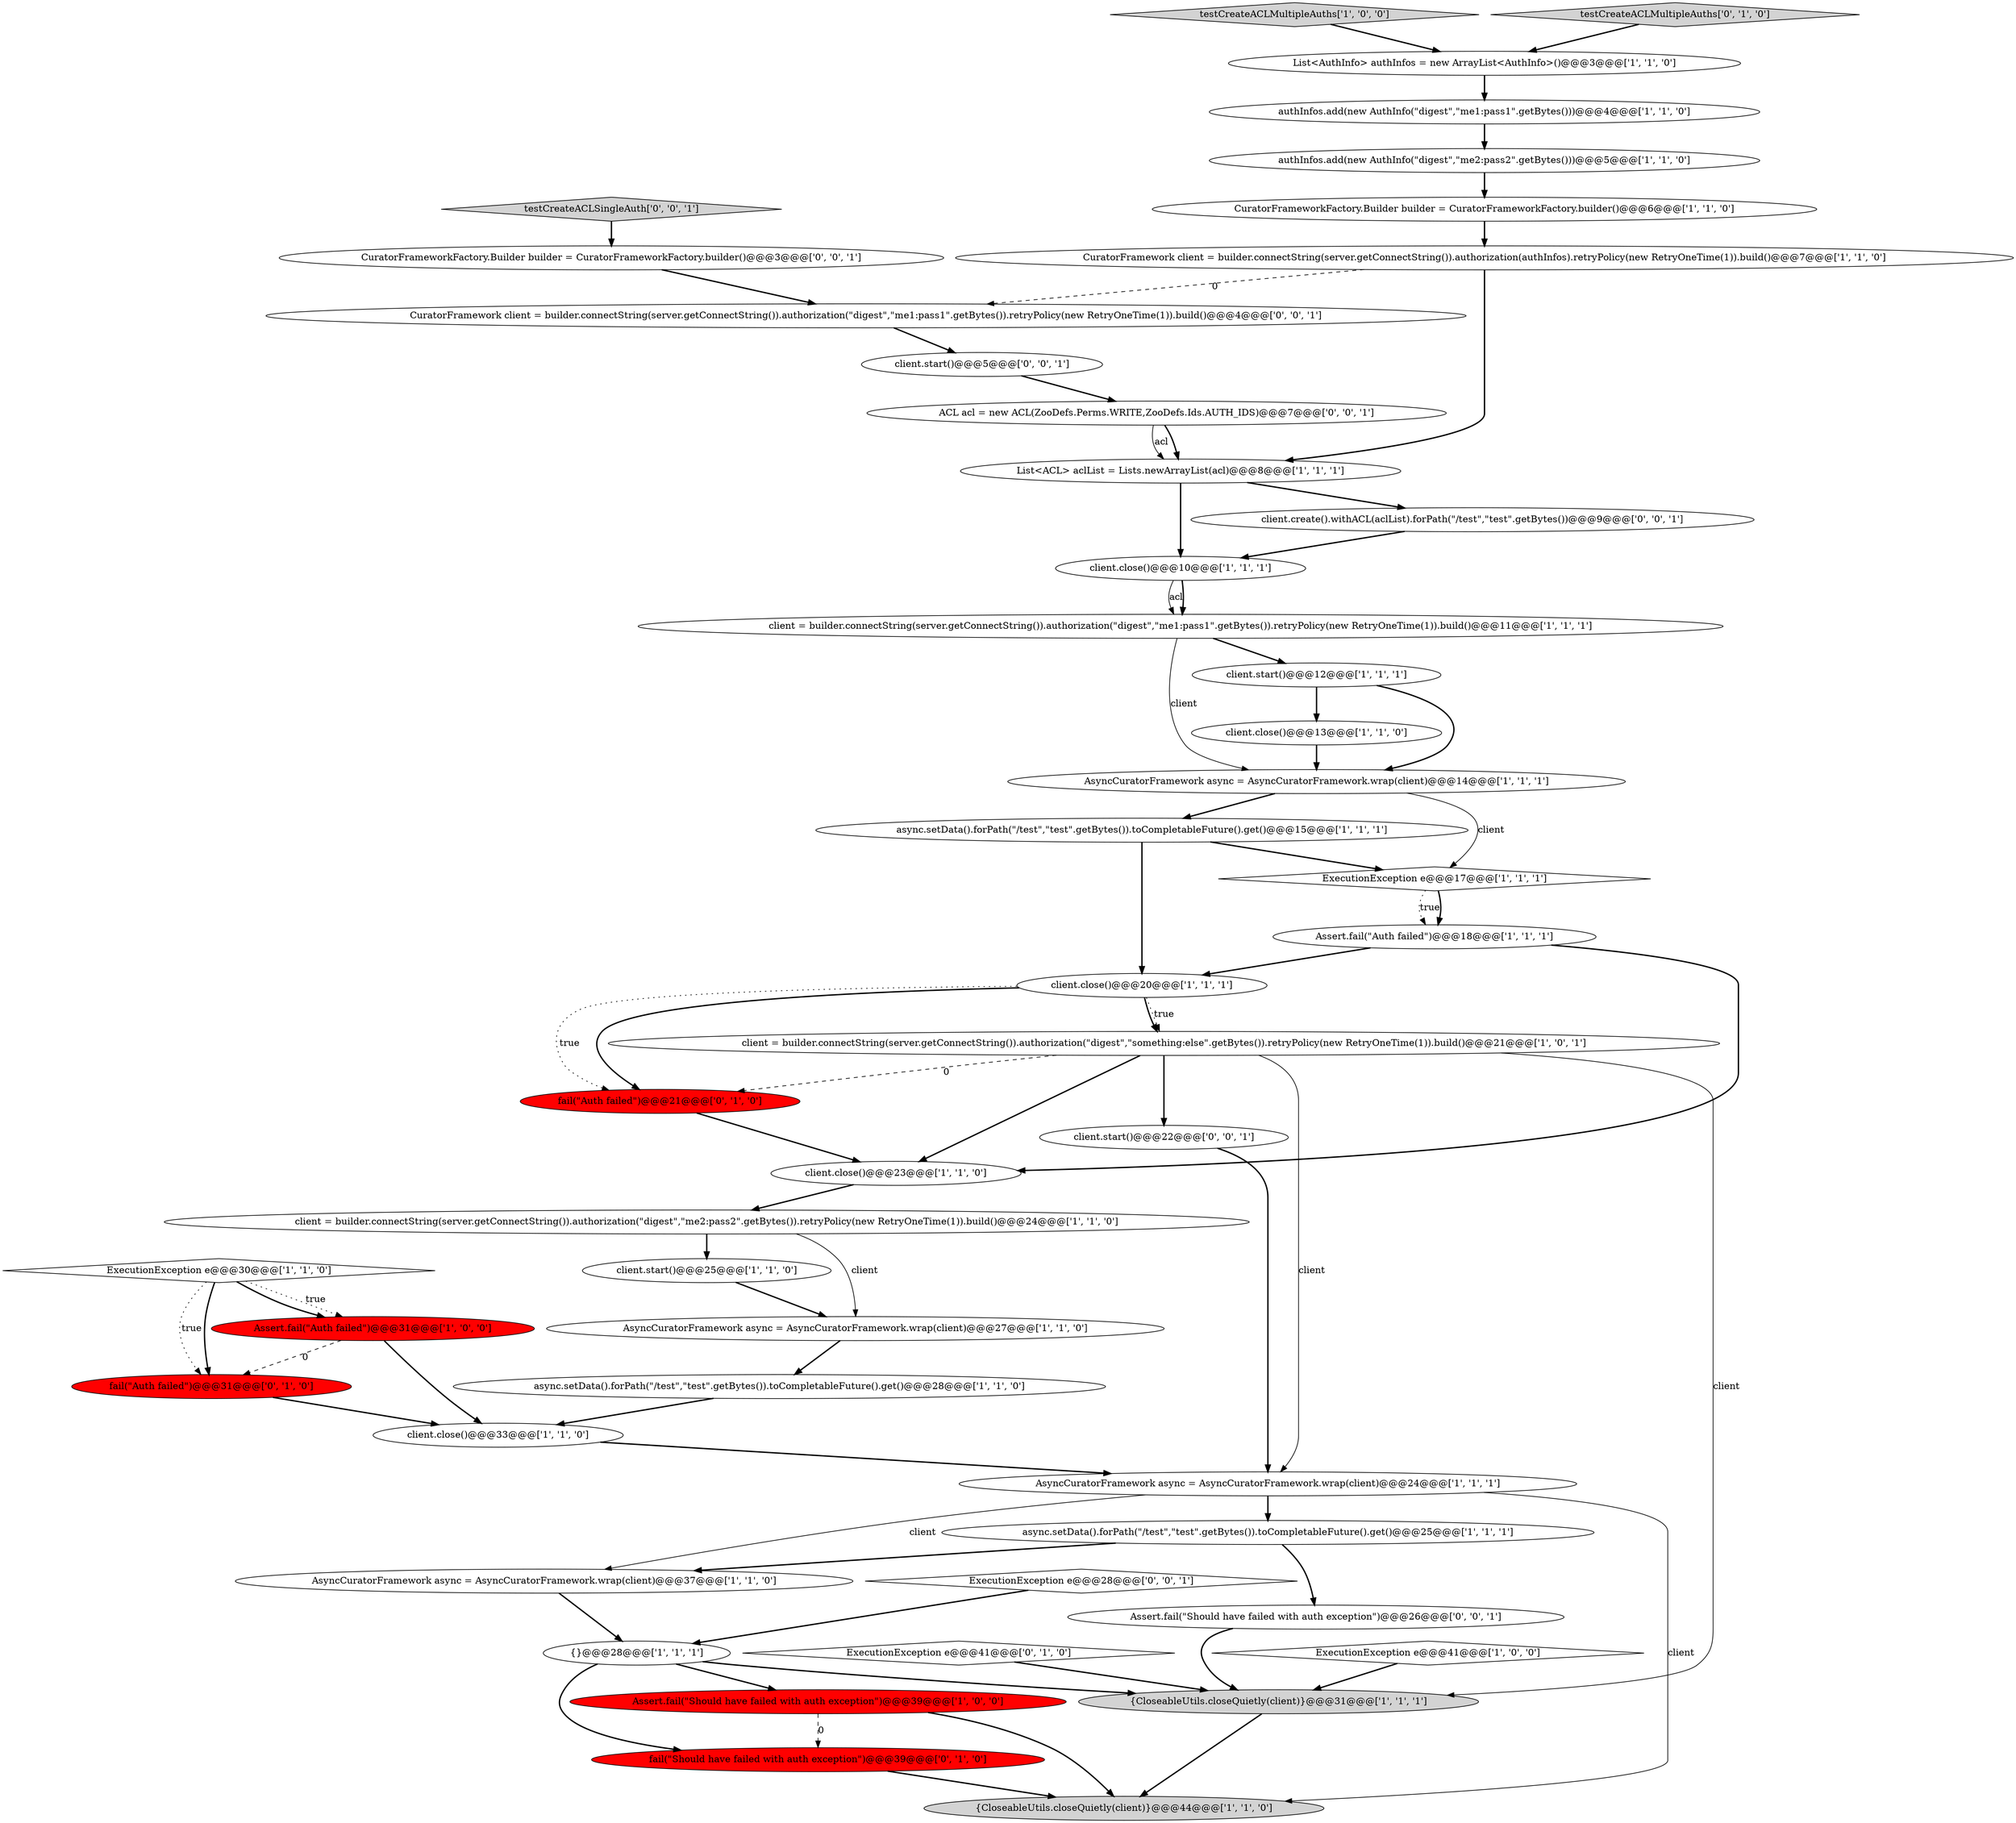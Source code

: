 digraph {
28 [style = filled, label = "Assert.fail(\"Should have failed with auth exception\")@@@39@@@['1', '0', '0']", fillcolor = red, shape = ellipse image = "AAA1AAABBB1BBB"];
24 [style = filled, label = "AsyncCuratorFramework async = AsyncCuratorFramework.wrap(client)@@@37@@@['1', '1', '0']", fillcolor = white, shape = ellipse image = "AAA0AAABBB1BBB"];
13 [style = filled, label = "List<AuthInfo> authInfos = new ArrayList<AuthInfo>()@@@3@@@['1', '1', '0']", fillcolor = white, shape = ellipse image = "AAA0AAABBB1BBB"];
18 [style = filled, label = "client = builder.connectString(server.getConnectString()).authorization(\"digest\",\"me1:pass1\".getBytes()).retryPolicy(new RetryOneTime(1)).build()@@@11@@@['1', '1', '1']", fillcolor = white, shape = ellipse image = "AAA0AAABBB1BBB"];
2 [style = filled, label = "Assert.fail(\"Auth failed\")@@@18@@@['1', '1', '1']", fillcolor = white, shape = ellipse image = "AAA0AAABBB1BBB"];
29 [style = filled, label = "async.setData().forPath(\"/test\",\"test\".getBytes()).toCompletableFuture().get()@@@28@@@['1', '1', '0']", fillcolor = white, shape = ellipse image = "AAA0AAABBB1BBB"];
5 [style = filled, label = "{CloseableUtils.closeQuietly(client)}@@@44@@@['1', '1', '0']", fillcolor = lightgray, shape = ellipse image = "AAA0AAABBB1BBB"];
31 [style = filled, label = "{}@@@28@@@['1', '1', '1']", fillcolor = white, shape = ellipse image = "AAA0AAABBB1BBB"];
35 [style = filled, label = "fail(\"Auth failed\")@@@21@@@['0', '1', '0']", fillcolor = red, shape = ellipse image = "AAA1AAABBB2BBB"];
41 [style = filled, label = "CuratorFramework client = builder.connectString(server.getConnectString()).authorization(\"digest\",\"me1:pass1\".getBytes()).retryPolicy(new RetryOneTime(1)).build()@@@4@@@['0', '0', '1']", fillcolor = white, shape = ellipse image = "AAA0AAABBB3BBB"];
9 [style = filled, label = "authInfos.add(new AuthInfo(\"digest\",\"me1:pass1\".getBytes()))@@@4@@@['1', '1', '0']", fillcolor = white, shape = ellipse image = "AAA0AAABBB1BBB"];
17 [style = filled, label = "async.setData().forPath(\"/test\",\"test\".getBytes()).toCompletableFuture().get()@@@15@@@['1', '1', '1']", fillcolor = white, shape = ellipse image = "AAA0AAABBB1BBB"];
39 [style = filled, label = "client.start()@@@22@@@['0', '0', '1']", fillcolor = white, shape = ellipse image = "AAA0AAABBB3BBB"];
40 [style = filled, label = "ACL acl = new ACL(ZooDefs.Perms.WRITE,ZooDefs.Ids.AUTH_IDS)@@@7@@@['0', '0', '1']", fillcolor = white, shape = ellipse image = "AAA0AAABBB3BBB"];
30 [style = filled, label = "client = builder.connectString(server.getConnectString()).authorization(\"digest\",\"something:else\".getBytes()).retryPolicy(new RetryOneTime(1)).build()@@@21@@@['1', '0', '1']", fillcolor = white, shape = ellipse image = "AAA0AAABBB1BBB"];
11 [style = filled, label = "AsyncCuratorFramework async = AsyncCuratorFramework.wrap(client)@@@27@@@['1', '1', '0']", fillcolor = white, shape = ellipse image = "AAA0AAABBB1BBB"];
27 [style = filled, label = "client.start()@@@12@@@['1', '1', '1']", fillcolor = white, shape = ellipse image = "AAA0AAABBB1BBB"];
32 [style = filled, label = "async.setData().forPath(\"/test\",\"test\".getBytes()).toCompletableFuture().get()@@@25@@@['1', '1', '1']", fillcolor = white, shape = ellipse image = "AAA0AAABBB1BBB"];
26 [style = filled, label = "Assert.fail(\"Auth failed\")@@@31@@@['1', '0', '0']", fillcolor = red, shape = ellipse image = "AAA1AAABBB1BBB"];
38 [style = filled, label = "client.start()@@@5@@@['0', '0', '1']", fillcolor = white, shape = ellipse image = "AAA0AAABBB3BBB"];
42 [style = filled, label = "ExecutionException e@@@28@@@['0', '0', '1']", fillcolor = white, shape = diamond image = "AAA0AAABBB3BBB"];
3 [style = filled, label = "AsyncCuratorFramework async = AsyncCuratorFramework.wrap(client)@@@24@@@['1', '1', '1']", fillcolor = white, shape = ellipse image = "AAA0AAABBB1BBB"];
46 [style = filled, label = "CuratorFrameworkFactory.Builder builder = CuratorFrameworkFactory.builder()@@@3@@@['0', '0', '1']", fillcolor = white, shape = ellipse image = "AAA0AAABBB3BBB"];
23 [style = filled, label = "ExecutionException e@@@17@@@['1', '1', '1']", fillcolor = white, shape = diamond image = "AAA0AAABBB1BBB"];
33 [style = filled, label = "fail(\"Should have failed with auth exception\")@@@39@@@['0', '1', '0']", fillcolor = red, shape = ellipse image = "AAA1AAABBB2BBB"];
14 [style = filled, label = "client.close()@@@13@@@['1', '1', '0']", fillcolor = white, shape = ellipse image = "AAA0AAABBB1BBB"];
16 [style = filled, label = "testCreateACLMultipleAuths['1', '0', '0']", fillcolor = lightgray, shape = diamond image = "AAA0AAABBB1BBB"];
25 [style = filled, label = "client.close()@@@23@@@['1', '1', '0']", fillcolor = white, shape = ellipse image = "AAA0AAABBB1BBB"];
22 [style = filled, label = "client.close()@@@33@@@['1', '1', '0']", fillcolor = white, shape = ellipse image = "AAA0AAABBB1BBB"];
45 [style = filled, label = "testCreateACLSingleAuth['0', '0', '1']", fillcolor = lightgray, shape = diamond image = "AAA0AAABBB3BBB"];
34 [style = filled, label = "ExecutionException e@@@41@@@['0', '1', '0']", fillcolor = white, shape = diamond image = "AAA0AAABBB2BBB"];
20 [style = filled, label = "{CloseableUtils.closeQuietly(client)}@@@31@@@['1', '1', '1']", fillcolor = lightgray, shape = ellipse image = "AAA0AAABBB1BBB"];
6 [style = filled, label = "client.start()@@@25@@@['1', '1', '0']", fillcolor = white, shape = ellipse image = "AAA0AAABBB1BBB"];
43 [style = filled, label = "Assert.fail(\"Should have failed with auth exception\")@@@26@@@['0', '0', '1']", fillcolor = white, shape = ellipse image = "AAA0AAABBB3BBB"];
8 [style = filled, label = "ExecutionException e@@@30@@@['1', '1', '0']", fillcolor = white, shape = diamond image = "AAA0AAABBB1BBB"];
21 [style = filled, label = "CuratorFrameworkFactory.Builder builder = CuratorFrameworkFactory.builder()@@@6@@@['1', '1', '0']", fillcolor = white, shape = ellipse image = "AAA0AAABBB1BBB"];
15 [style = filled, label = "client.close()@@@20@@@['1', '1', '1']", fillcolor = white, shape = ellipse image = "AAA0AAABBB1BBB"];
4 [style = filled, label = "List<ACL> aclList = Lists.newArrayList(acl)@@@8@@@['1', '1', '1']", fillcolor = white, shape = ellipse image = "AAA0AAABBB1BBB"];
44 [style = filled, label = "client.create().withACL(aclList).forPath(\"/test\",\"test\".getBytes())@@@9@@@['0', '0', '1']", fillcolor = white, shape = ellipse image = "AAA0AAABBB3BBB"];
10 [style = filled, label = "client = builder.connectString(server.getConnectString()).authorization(\"digest\",\"me2:pass2\".getBytes()).retryPolicy(new RetryOneTime(1)).build()@@@24@@@['1', '1', '0']", fillcolor = white, shape = ellipse image = "AAA0AAABBB1BBB"];
12 [style = filled, label = "CuratorFramework client = builder.connectString(server.getConnectString()).authorization(authInfos).retryPolicy(new RetryOneTime(1)).build()@@@7@@@['1', '1', '0']", fillcolor = white, shape = ellipse image = "AAA0AAABBB1BBB"];
36 [style = filled, label = "fail(\"Auth failed\")@@@31@@@['0', '1', '0']", fillcolor = red, shape = ellipse image = "AAA1AAABBB2BBB"];
37 [style = filled, label = "testCreateACLMultipleAuths['0', '1', '0']", fillcolor = lightgray, shape = diamond image = "AAA0AAABBB2BBB"];
7 [style = filled, label = "authInfos.add(new AuthInfo(\"digest\",\"me2:pass2\".getBytes()))@@@5@@@['1', '1', '0']", fillcolor = white, shape = ellipse image = "AAA0AAABBB1BBB"];
1 [style = filled, label = "client.close()@@@10@@@['1', '1', '1']", fillcolor = white, shape = ellipse image = "AAA0AAABBB1BBB"];
19 [style = filled, label = "ExecutionException e@@@41@@@['1', '0', '0']", fillcolor = white, shape = diamond image = "AAA0AAABBB1BBB"];
0 [style = filled, label = "AsyncCuratorFramework async = AsyncCuratorFramework.wrap(client)@@@14@@@['1', '1', '1']", fillcolor = white, shape = ellipse image = "AAA0AAABBB1BBB"];
40->4 [style = bold, label=""];
8->26 [style = dotted, label="true"];
28->33 [style = dashed, label="0"];
16->13 [style = bold, label=""];
3->5 [style = solid, label="client"];
28->5 [style = bold, label=""];
34->20 [style = bold, label=""];
27->14 [style = bold, label=""];
27->0 [style = bold, label=""];
1->18 [style = solid, label="acl"];
0->17 [style = bold, label=""];
30->3 [style = solid, label="client"];
19->20 [style = bold, label=""];
30->35 [style = dashed, label="0"];
10->11 [style = solid, label="client"];
43->20 [style = bold, label=""];
11->29 [style = bold, label=""];
39->3 [style = bold, label=""];
30->25 [style = bold, label=""];
1->18 [style = bold, label=""];
42->31 [style = bold, label=""];
15->35 [style = dotted, label="true"];
15->30 [style = bold, label=""];
33->5 [style = bold, label=""];
32->43 [style = bold, label=""];
9->7 [style = bold, label=""];
10->6 [style = bold, label=""];
17->23 [style = bold, label=""];
4->44 [style = bold, label=""];
15->35 [style = bold, label=""];
26->22 [style = bold, label=""];
46->41 [style = bold, label=""];
23->2 [style = dotted, label="true"];
20->5 [style = bold, label=""];
12->41 [style = dashed, label="0"];
21->12 [style = bold, label=""];
35->25 [style = bold, label=""];
15->30 [style = dotted, label="true"];
22->3 [style = bold, label=""];
8->36 [style = bold, label=""];
40->4 [style = solid, label="acl"];
14->0 [style = bold, label=""];
12->4 [style = bold, label=""];
18->27 [style = bold, label=""];
24->31 [style = bold, label=""];
0->23 [style = solid, label="client"];
31->33 [style = bold, label=""];
6->11 [style = bold, label=""];
3->24 [style = solid, label="client"];
2->15 [style = bold, label=""];
17->15 [style = bold, label=""];
7->21 [style = bold, label=""];
30->39 [style = bold, label=""];
25->10 [style = bold, label=""];
41->38 [style = bold, label=""];
4->1 [style = bold, label=""];
44->1 [style = bold, label=""];
13->9 [style = bold, label=""];
23->2 [style = bold, label=""];
29->22 [style = bold, label=""];
31->28 [style = bold, label=""];
31->20 [style = bold, label=""];
37->13 [style = bold, label=""];
3->32 [style = bold, label=""];
38->40 [style = bold, label=""];
2->25 [style = bold, label=""];
32->24 [style = bold, label=""];
45->46 [style = bold, label=""];
8->36 [style = dotted, label="true"];
26->36 [style = dashed, label="0"];
30->20 [style = solid, label="client"];
18->0 [style = solid, label="client"];
8->26 [style = bold, label=""];
36->22 [style = bold, label=""];
}
